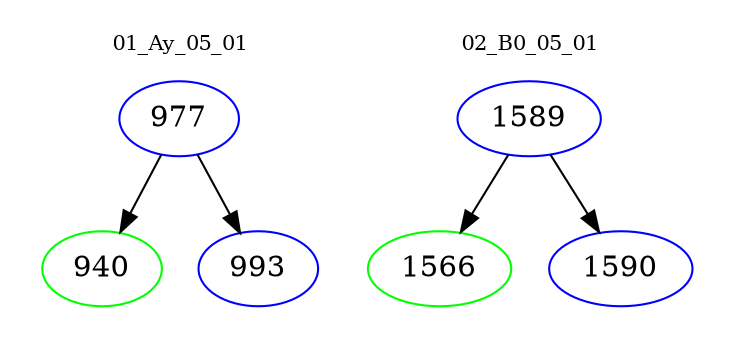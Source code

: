 digraph{
subgraph cluster_0 {
color = white
label = "01_Ay_05_01";
fontsize=10;
T0_977 [label="977", color="blue"]
T0_977 -> T0_940 [color="black"]
T0_940 [label="940", color="green"]
T0_977 -> T0_993 [color="black"]
T0_993 [label="993", color="blue"]
}
subgraph cluster_1 {
color = white
label = "02_B0_05_01";
fontsize=10;
T1_1589 [label="1589", color="blue"]
T1_1589 -> T1_1566 [color="black"]
T1_1566 [label="1566", color="green"]
T1_1589 -> T1_1590 [color="black"]
T1_1590 [label="1590", color="blue"]
}
}
